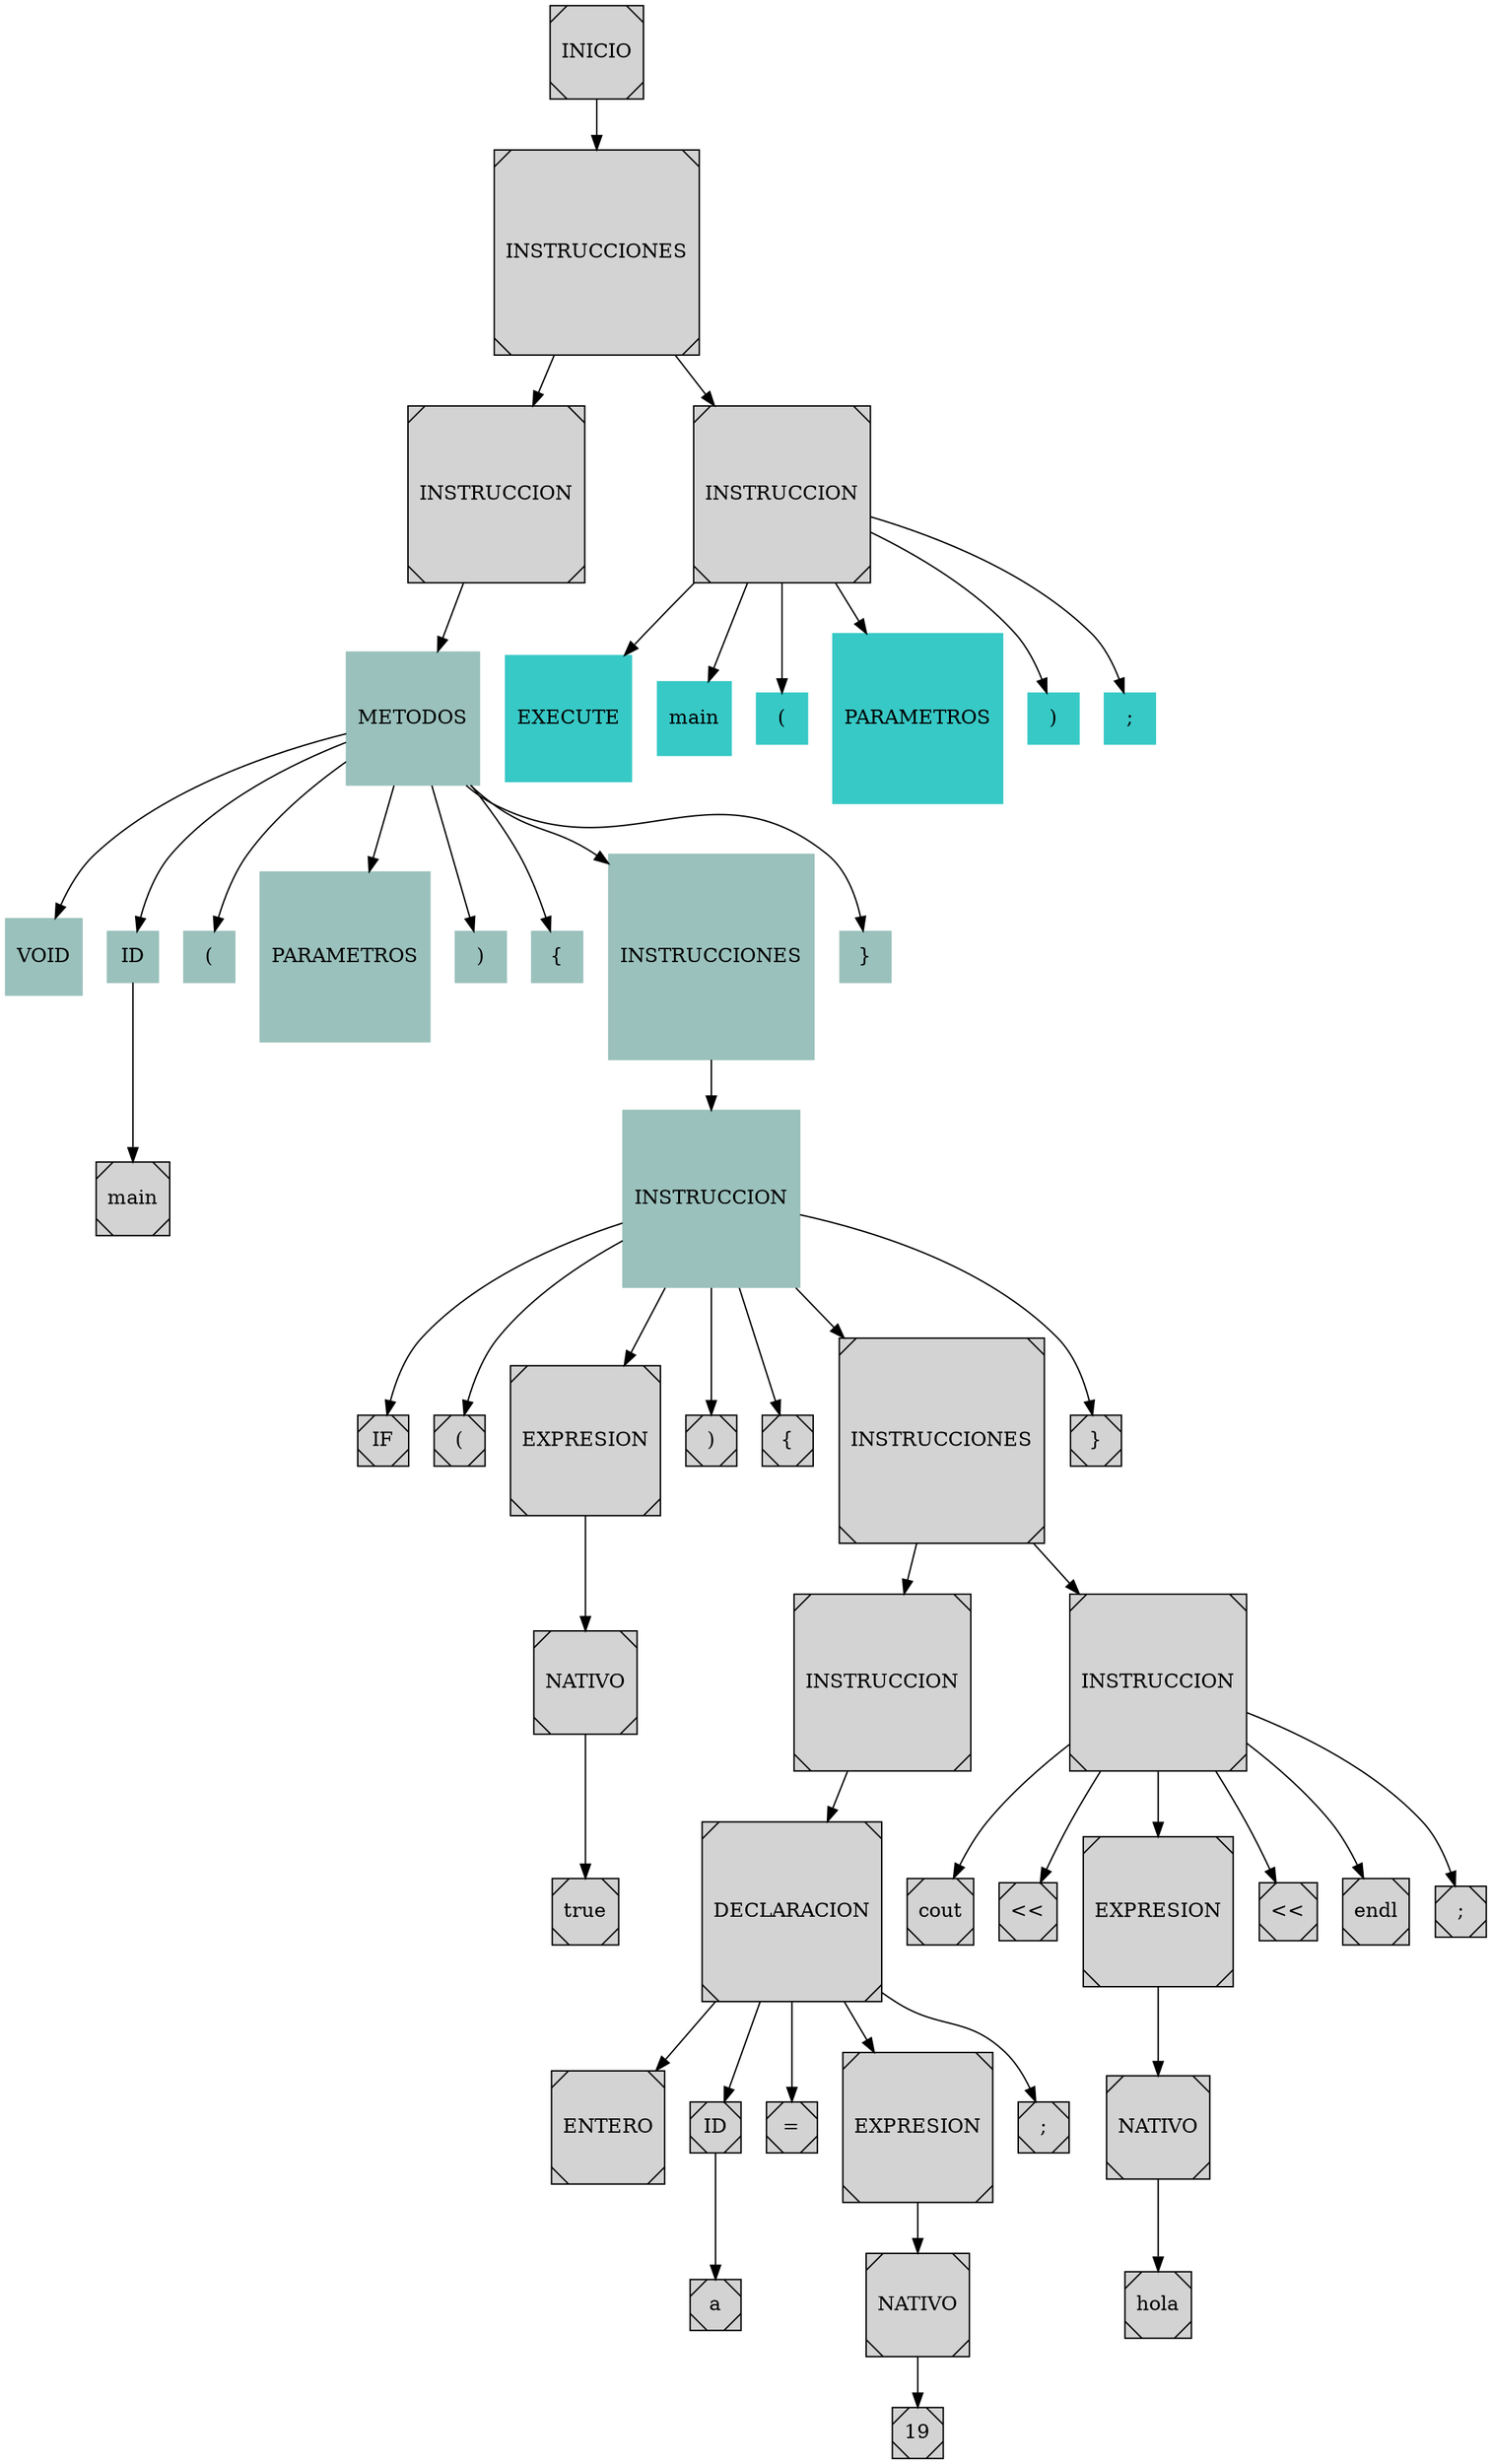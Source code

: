 digraph ast{
node [
shape = Msquare
style = filled
]
nINICIO[label="INICIO"];
nINSTRUCCIONES[label="INSTRUCCIONES"];
nINICIO->nINSTRUCCIONES;
n1[label="INSTRUCCION"];
nINSTRUCCIONES->n1;
n2[label="METODOS" color = "#9ac1bc" 
];
n3[label="VOID" color = "#9ac1bc"];
n4[label="ID" color = "#9ac1bc"];
n5[label="main"];
n6[label="(" color = "#9ac1bc"];
n7[label="PARAMETROS" color = "#9ac1bc"];
n8[label=")" color = "#9ac1bc"];
n9[label="{" color = "#9ac1bc"];
n10[label="INSTRUCCIONES" color = "#9ac1bc"];
n11[label="INSTRUCCION" color = "#9ac1bc"];
n12[label="}" color = "#9ac1bc"];
n2 -> n3;
n2 -> n4;
n4 -> n5;
n2 -> n6;
n2 -> n7;
n2 -> n8;
n2 -> n9;
n2 -> n10;
n10 -> n11;
n2 -> n12;
n1 -> n2;
n13[label="IF"];
n14[label="("];
n15[label="EXPRESION"];
n16[label=")"];
n17[label="{"];
n18[label="INSTRUCCIONES"];
n19[label="INSTRUCCION"];
n20[label="INSTRUCCION"];
n21[label="}"];
n11 -> n13;
n11 -> n14;
n11 -> n15;
n11 -> n16;
n11 -> n17;
n11 -> n18;
n18 -> n19;
n18 -> n20;
n11 -> n21;
n22[label="NATIVO"];
n23[label="true"];
n22->n23;
n15->n22;
n24[label="DECLARACION"];
n25[label="ENTERO"];
n26[label="ID"];
n27 [label = "a"];
n19 -> n24;
n24 -> n26;
n24 -> n25;
n26 -> n27;
n28[label="="];
n29[label="EXPRESION"];
n24 -> n28;
n24 -> n29;
n31[label="NATIVO"];
n32[label="19"];
n31->n32;
n29->n31;
n30[label=";"];
n24 -> n30;
n33[label="cout"];
n34[label="<<"];
n35[label="EXPRESION"];
n36[label="<<"];
n37[label="endl"];
n38[label=";"];
n20 -> n33;
n20 -> n34;
n20 -> n35;
n20 -> n36;
n20 -> n37;
n20 -> n38;
n39[label="NATIVO"];
n40[label="hola"];
n39->n40;
n35->n39;
n41[label="INSTRUCCION"];
nINSTRUCCIONES->n41;
n42[label="EXECUTE" color = "#37c9c6"];
n43[label="main" color = "#37c9c6"];
n44[label="(" color = "#37c9c6"];
n45[label="PARAMETROS" color = "#37c9c6"];
n46[label=")" color = "#37c9c6"];
n47[label=";" color = "#37c9c6"];
n41 -> n42;
n41 -> n43;
n41 -> n44;
n41 -> n45;
n41 -> n46;
n41 -> n47;

}